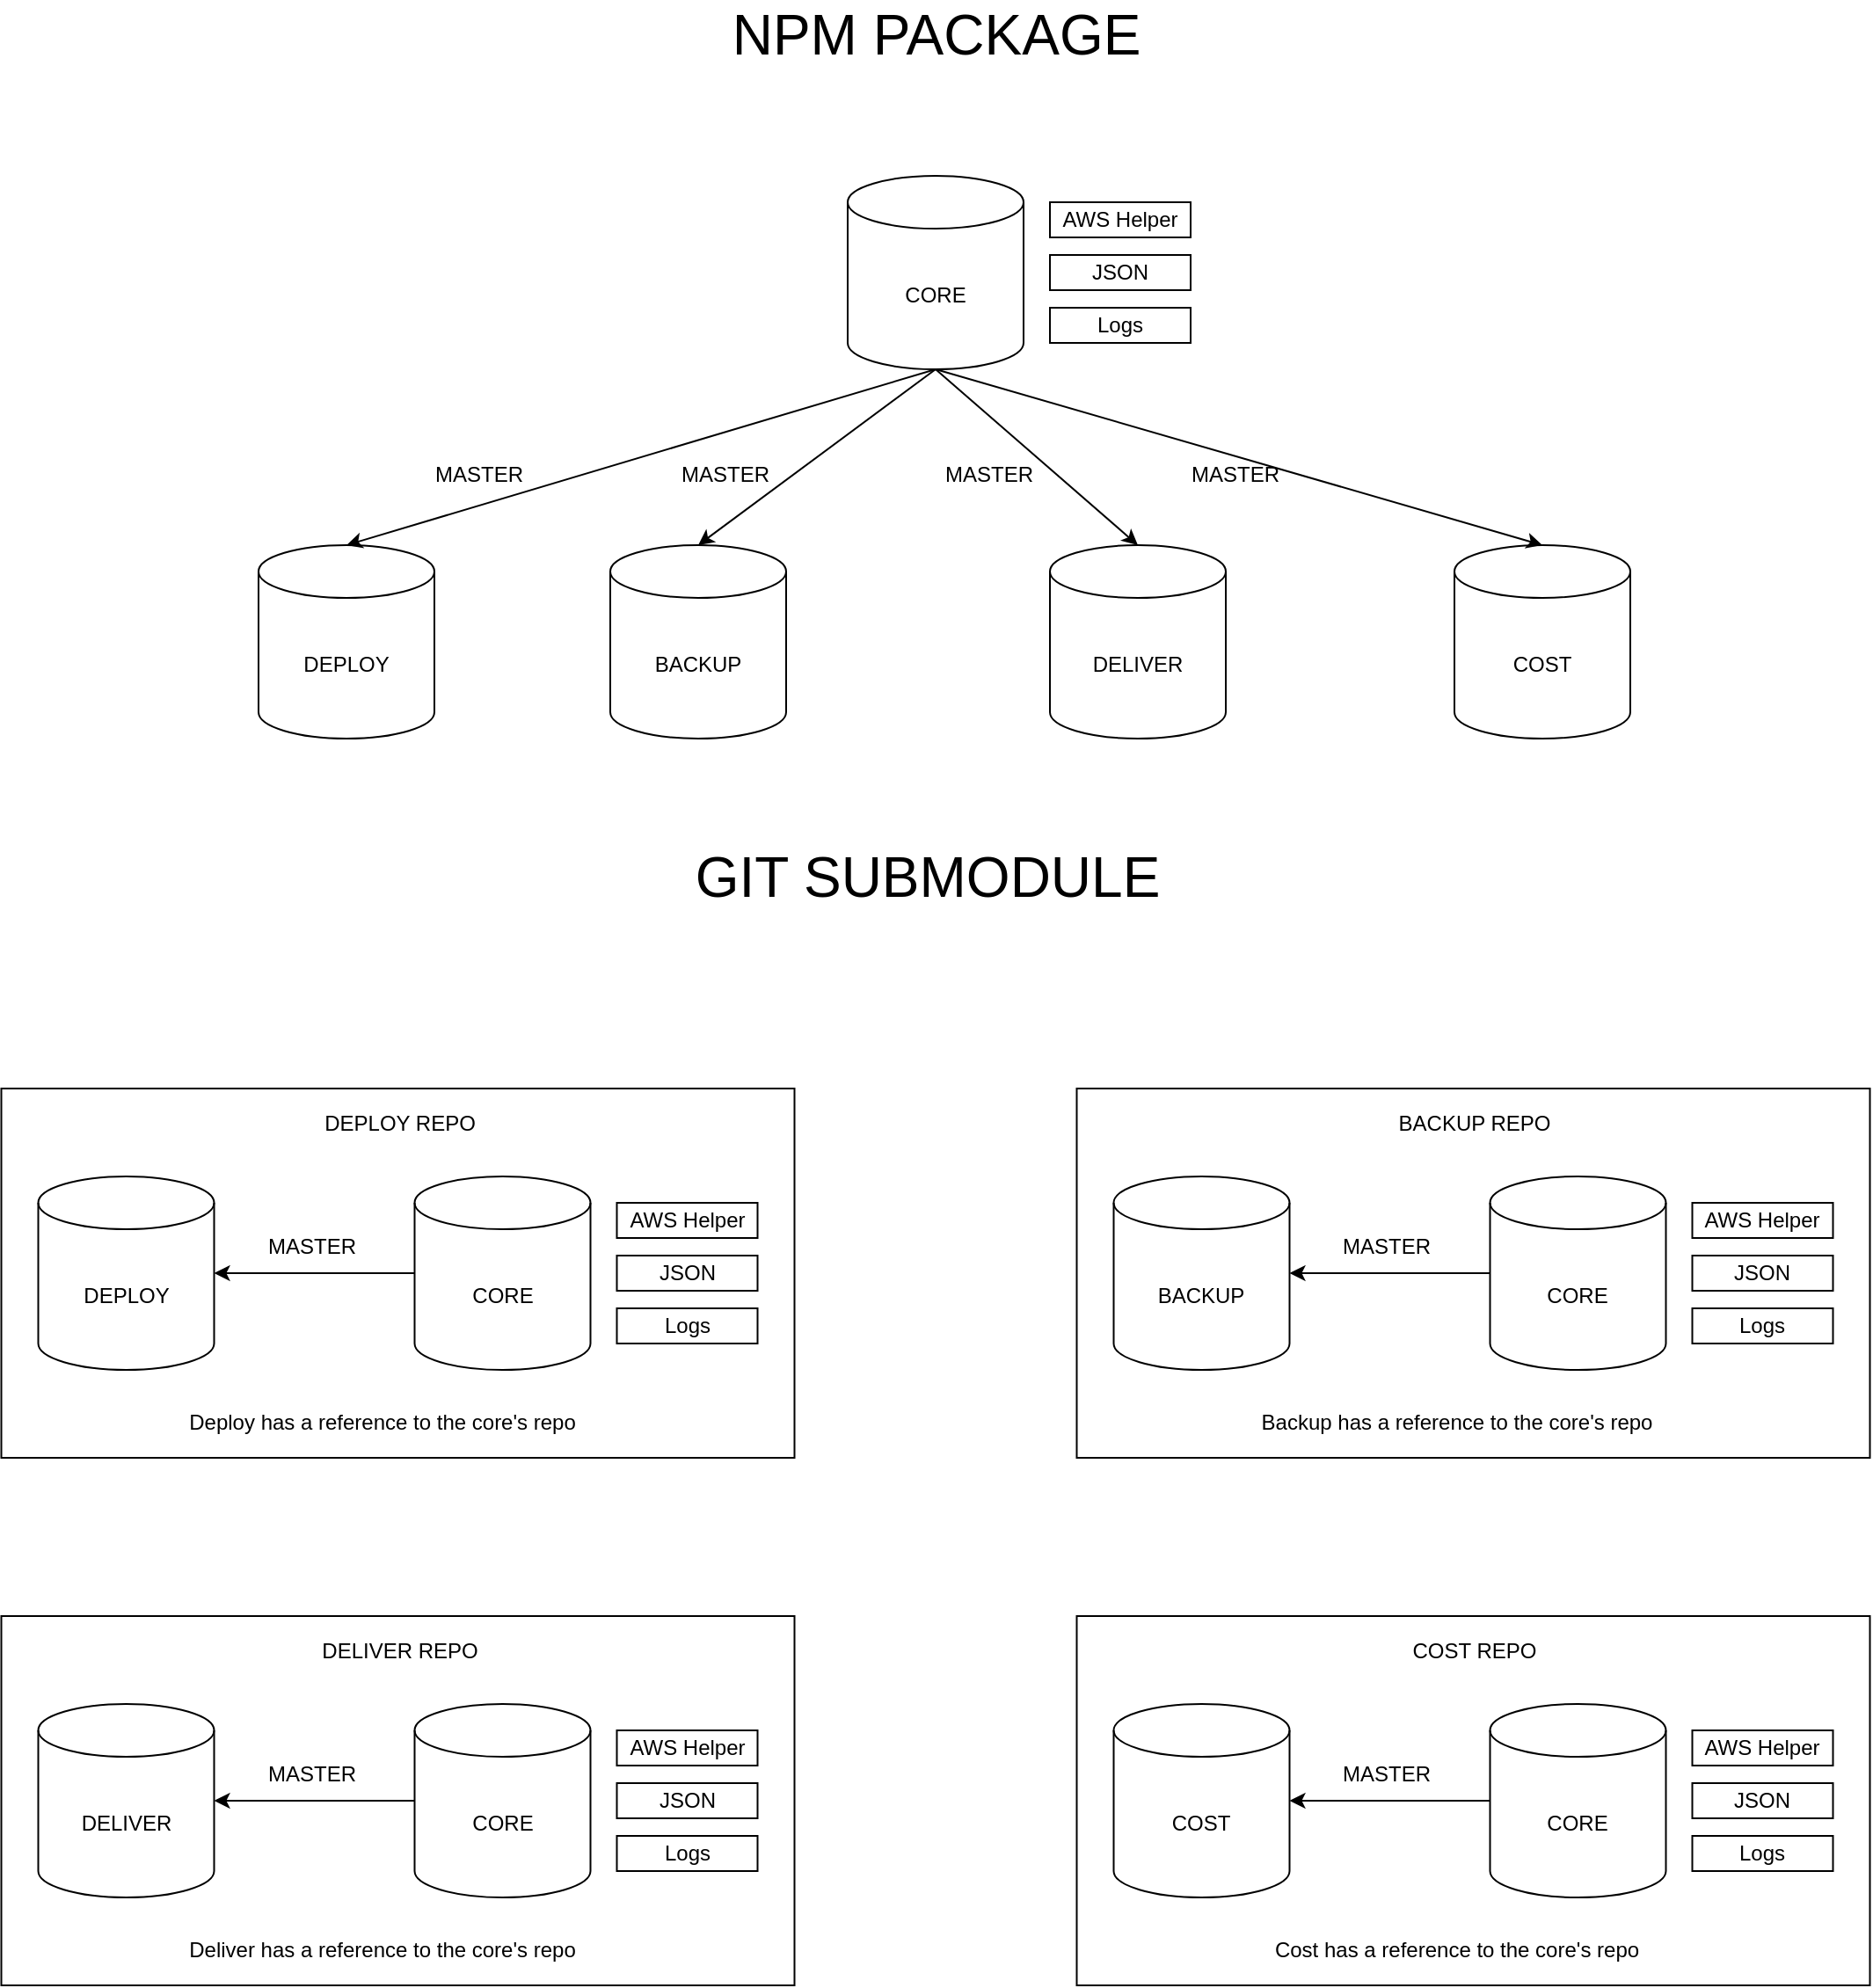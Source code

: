 <mxfile version="16.2.7" type="device"><diagram id="05MF1LFn9Zipkvx_IQP3" name="Page-1"><mxGraphModel dx="2188" dy="1371" grid="1" gridSize="10" guides="1" tooltips="1" connect="1" arrows="1" fold="1" page="1" pageScale="1" pageWidth="1654" pageHeight="1169" math="0" shadow="0"><root><mxCell id="0"/><mxCell id="1" parent="0"/><mxCell id="AjjKjvIW-b7pX0WcHSQV-68" value="" style="rounded=0;whiteSpace=wrap;html=1;fontSize=32;fillColor=none;" parent="1" vertex="1"><mxGeometry x="660.25" y="959" width="451" height="210" as="geometry"/></mxCell><mxCell id="AjjKjvIW-b7pX0WcHSQV-37" value="" style="rounded=0;whiteSpace=wrap;html=1;fontSize=32;fillColor=none;" parent="1" vertex="1"><mxGeometry x="48.75" y="659" width="451" height="210" as="geometry"/></mxCell><mxCell id="AjjKjvIW-b7pX0WcHSQV-48" value="" style="rounded=0;whiteSpace=wrap;html=1;fontSize=32;fillColor=none;" parent="1" vertex="1"><mxGeometry x="660.25" y="659" width="451" height="210" as="geometry"/></mxCell><mxCell id="AjjKjvIW-b7pX0WcHSQV-58" value="" style="rounded=0;whiteSpace=wrap;html=1;fontSize=32;fillColor=none;" parent="1" vertex="1"><mxGeometry x="48.75" y="959" width="451" height="210" as="geometry"/></mxCell><mxCell id="AjjKjvIW-b7pX0WcHSQV-1" value="CORE" style="shape=cylinder3;whiteSpace=wrap;html=1;boundedLbl=1;backgroundOutline=1;size=15;" parent="1" vertex="1"><mxGeometry x="530" y="140" width="100" height="110" as="geometry"/></mxCell><mxCell id="AjjKjvIW-b7pX0WcHSQV-2" value="BACKUP" style="shape=cylinder3;whiteSpace=wrap;html=1;boundedLbl=1;backgroundOutline=1;size=15;" parent="1" vertex="1"><mxGeometry x="395" y="350" width="100" height="110" as="geometry"/></mxCell><mxCell id="AjjKjvIW-b7pX0WcHSQV-3" value="COST" style="shape=cylinder3;whiteSpace=wrap;html=1;boundedLbl=1;backgroundOutline=1;size=15;" parent="1" vertex="1"><mxGeometry x="875" y="350" width="100" height="110" as="geometry"/></mxCell><mxCell id="AjjKjvIW-b7pX0WcHSQV-4" value="DEPLOY" style="shape=cylinder3;whiteSpace=wrap;html=1;boundedLbl=1;backgroundOutline=1;size=15;" parent="1" vertex="1"><mxGeometry x="195" y="350" width="100" height="110" as="geometry"/></mxCell><mxCell id="AjjKjvIW-b7pX0WcHSQV-5" value="DELIVER" style="shape=cylinder3;whiteSpace=wrap;html=1;boundedLbl=1;backgroundOutline=1;size=15;" parent="1" vertex="1"><mxGeometry x="645" y="350" width="100" height="110" as="geometry"/></mxCell><mxCell id="AjjKjvIW-b7pX0WcHSQV-6" value="" style="endArrow=classic;html=1;rounded=0;exitX=0.5;exitY=1;exitDx=0;exitDy=0;exitPerimeter=0;entryX=0.5;entryY=0;entryDx=0;entryDy=0;entryPerimeter=0;" parent="1" source="AjjKjvIW-b7pX0WcHSQV-1" target="AjjKjvIW-b7pX0WcHSQV-4" edge="1"><mxGeometry width="50" height="50" relative="1" as="geometry"><mxPoint x="485" y="310" as="sourcePoint"/><mxPoint x="295" y="340" as="targetPoint"/></mxGeometry></mxCell><mxCell id="AjjKjvIW-b7pX0WcHSQV-7" value="" style="endArrow=classic;html=1;rounded=0;exitX=0.5;exitY=1;exitDx=0;exitDy=0;exitPerimeter=0;entryX=0.5;entryY=0;entryDx=0;entryDy=0;entryPerimeter=0;" parent="1" source="AjjKjvIW-b7pX0WcHSQV-1" target="AjjKjvIW-b7pX0WcHSQV-2" edge="1"><mxGeometry width="50" height="50" relative="1" as="geometry"><mxPoint x="590" y="260" as="sourcePoint"/><mxPoint x="255" y="360" as="targetPoint"/></mxGeometry></mxCell><mxCell id="AjjKjvIW-b7pX0WcHSQV-8" value="" style="endArrow=classic;html=1;rounded=0;exitX=0.5;exitY=1;exitDx=0;exitDy=0;exitPerimeter=0;entryX=0.5;entryY=0;entryDx=0;entryDy=0;entryPerimeter=0;" parent="1" source="AjjKjvIW-b7pX0WcHSQV-1" target="AjjKjvIW-b7pX0WcHSQV-5" edge="1"><mxGeometry width="50" height="50" relative="1" as="geometry"><mxPoint x="590" y="260" as="sourcePoint"/><mxPoint x="455" y="360" as="targetPoint"/></mxGeometry></mxCell><mxCell id="AjjKjvIW-b7pX0WcHSQV-9" value="" style="endArrow=classic;html=1;rounded=0;exitX=0.5;exitY=1;exitDx=0;exitDy=0;exitPerimeter=0;entryX=0.5;entryY=0;entryDx=0;entryDy=0;entryPerimeter=0;" parent="1" source="AjjKjvIW-b7pX0WcHSQV-1" target="AjjKjvIW-b7pX0WcHSQV-3" edge="1"><mxGeometry width="50" height="50" relative="1" as="geometry"><mxPoint x="590" y="260" as="sourcePoint"/><mxPoint x="705" y="360" as="targetPoint"/></mxGeometry></mxCell><mxCell id="AjjKjvIW-b7pX0WcHSQV-10" value="MASTER" style="text;html=1;align=center;verticalAlign=middle;resizable=0;points=[];autosize=1;strokeColor=none;fillColor=none;rotation=0;" parent="1" vertex="1"><mxGeometry x="285" y="300" width="70" height="20" as="geometry"/></mxCell><mxCell id="AjjKjvIW-b7pX0WcHSQV-11" value="MASTER" style="text;html=1;align=center;verticalAlign=middle;resizable=0;points=[];autosize=1;strokeColor=none;fillColor=none;rotation=0;" parent="1" vertex="1"><mxGeometry x="425" y="300" width="70" height="20" as="geometry"/></mxCell><mxCell id="AjjKjvIW-b7pX0WcHSQV-12" value="MASTER" style="text;html=1;align=center;verticalAlign=middle;resizable=0;points=[];autosize=1;strokeColor=none;fillColor=none;rotation=0;" parent="1" vertex="1"><mxGeometry x="575" y="300" width="70" height="20" as="geometry"/></mxCell><mxCell id="AjjKjvIW-b7pX0WcHSQV-13" value="MASTER" style="text;html=1;align=center;verticalAlign=middle;resizable=0;points=[];autosize=1;strokeColor=none;fillColor=none;rotation=0;" parent="1" vertex="1"><mxGeometry x="715" y="300" width="70" height="20" as="geometry"/></mxCell><mxCell id="AjjKjvIW-b7pX0WcHSQV-14" value="AWS Helper" style="whiteSpace=wrap;html=1;" parent="1" vertex="1"><mxGeometry x="645" y="155" width="80" height="20" as="geometry"/></mxCell><mxCell id="AjjKjvIW-b7pX0WcHSQV-17" value="JSON" style="whiteSpace=wrap;html=1;" parent="1" vertex="1"><mxGeometry x="645" y="185" width="80" height="20" as="geometry"/></mxCell><mxCell id="AjjKjvIW-b7pX0WcHSQV-18" value="Logs" style="whiteSpace=wrap;html=1;" parent="1" vertex="1"><mxGeometry x="645" y="215" width="80" height="20" as="geometry"/></mxCell><mxCell id="AjjKjvIW-b7pX0WcHSQV-19" value="NPM PACKAGE" style="text;html=1;align=center;verticalAlign=middle;resizable=0;points=[];autosize=1;strokeColor=none;fillColor=none;fontSize=32;fontStyle=0" parent="1" vertex="1"><mxGeometry x="455" y="40" width="250" height="40" as="geometry"/></mxCell><mxCell id="AjjKjvIW-b7pX0WcHSQV-20" value="CORE" style="shape=cylinder3;whiteSpace=wrap;html=1;boundedLbl=1;backgroundOutline=1;size=15;" parent="1" vertex="1"><mxGeometry x="283.75" y="709" width="100" height="110" as="geometry"/></mxCell><mxCell id="AjjKjvIW-b7pX0WcHSQV-23" value="DEPLOY" style="shape=cylinder3;whiteSpace=wrap;html=1;boundedLbl=1;backgroundOutline=1;size=15;" parent="1" vertex="1"><mxGeometry x="69.75" y="709" width="100" height="110" as="geometry"/></mxCell><mxCell id="AjjKjvIW-b7pX0WcHSQV-25" value="" style="endArrow=classic;html=1;rounded=0;exitX=0;exitY=0.5;exitDx=0;exitDy=0;exitPerimeter=0;" parent="1" source="AjjKjvIW-b7pX0WcHSQV-20" target="AjjKjvIW-b7pX0WcHSQV-23" edge="1"><mxGeometry width="50" height="50" relative="1" as="geometry"><mxPoint x="238.75" y="879" as="sourcePoint"/><mxPoint x="48.75" y="909" as="targetPoint"/></mxGeometry></mxCell><mxCell id="AjjKjvIW-b7pX0WcHSQV-29" value="MASTER" style="text;html=1;align=center;verticalAlign=middle;resizable=0;points=[];autosize=1;strokeColor=none;fillColor=none;rotation=0;" parent="1" vertex="1"><mxGeometry x="189.75" y="739" width="70" height="20" as="geometry"/></mxCell><mxCell id="AjjKjvIW-b7pX0WcHSQV-33" value="AWS Helper" style="whiteSpace=wrap;html=1;" parent="1" vertex="1"><mxGeometry x="398.75" y="724" width="80" height="20" as="geometry"/></mxCell><mxCell id="AjjKjvIW-b7pX0WcHSQV-34" value="JSON" style="whiteSpace=wrap;html=1;" parent="1" vertex="1"><mxGeometry x="398.75" y="754" width="80" height="20" as="geometry"/></mxCell><mxCell id="AjjKjvIW-b7pX0WcHSQV-35" value="Logs" style="whiteSpace=wrap;html=1;" parent="1" vertex="1"><mxGeometry x="398.75" y="784" width="80" height="20" as="geometry"/></mxCell><mxCell id="AjjKjvIW-b7pX0WcHSQV-36" value="GIT SUBMODULE" style="text;html=1;align=center;verticalAlign=middle;resizable=0;points=[];autosize=1;strokeColor=none;fillColor=none;fontSize=32;fontStyle=0" parent="1" vertex="1"><mxGeometry x="434.75" y="519" width="280" height="40" as="geometry"/></mxCell><mxCell id="AjjKjvIW-b7pX0WcHSQV-39" value="DEPLOY REPO" style="text;html=1;align=center;verticalAlign=middle;resizable=0;points=[];autosize=1;strokeColor=none;fillColor=none;rotation=0;" parent="1" vertex="1"><mxGeometry x="224.75" y="669" width="100" height="20" as="geometry"/></mxCell><mxCell id="AjjKjvIW-b7pX0WcHSQV-40" value="Deploy has a reference to the core's repo" style="text;html=1;align=center;verticalAlign=middle;resizable=0;points=[];autosize=1;strokeColor=none;fillColor=none;rotation=0;" parent="1" vertex="1"><mxGeometry x="149.75" y="839" width="230" height="20" as="geometry"/></mxCell><mxCell id="AjjKjvIW-b7pX0WcHSQV-41" value="CORE" style="shape=cylinder3;whiteSpace=wrap;html=1;boundedLbl=1;backgroundOutline=1;size=15;" parent="1" vertex="1"><mxGeometry x="895.25" y="709" width="100" height="110" as="geometry"/></mxCell><mxCell id="AjjKjvIW-b7pX0WcHSQV-42" value="BACKUP" style="shape=cylinder3;whiteSpace=wrap;html=1;boundedLbl=1;backgroundOutline=1;size=15;" parent="1" vertex="1"><mxGeometry x="681.25" y="709" width="100" height="110" as="geometry"/></mxCell><mxCell id="AjjKjvIW-b7pX0WcHSQV-43" value="" style="endArrow=classic;html=1;rounded=0;exitX=0;exitY=0.5;exitDx=0;exitDy=0;exitPerimeter=0;" parent="1" source="AjjKjvIW-b7pX0WcHSQV-41" target="AjjKjvIW-b7pX0WcHSQV-42" edge="1"><mxGeometry width="50" height="50" relative="1" as="geometry"><mxPoint x="850.25" y="879" as="sourcePoint"/><mxPoint x="660.25" y="909" as="targetPoint"/></mxGeometry></mxCell><mxCell id="AjjKjvIW-b7pX0WcHSQV-44" value="MASTER" style="text;html=1;align=center;verticalAlign=middle;resizable=0;points=[];autosize=1;strokeColor=none;fillColor=none;rotation=0;" parent="1" vertex="1"><mxGeometry x="801.25" y="739" width="70" height="20" as="geometry"/></mxCell><mxCell id="AjjKjvIW-b7pX0WcHSQV-45" value="AWS Helper" style="whiteSpace=wrap;html=1;" parent="1" vertex="1"><mxGeometry x="1010.25" y="724" width="80" height="20" as="geometry"/></mxCell><mxCell id="AjjKjvIW-b7pX0WcHSQV-46" value="JSON" style="whiteSpace=wrap;html=1;" parent="1" vertex="1"><mxGeometry x="1010.25" y="754" width="80" height="20" as="geometry"/></mxCell><mxCell id="AjjKjvIW-b7pX0WcHSQV-47" value="Logs" style="whiteSpace=wrap;html=1;" parent="1" vertex="1"><mxGeometry x="1010.25" y="784" width="80" height="20" as="geometry"/></mxCell><mxCell id="AjjKjvIW-b7pX0WcHSQV-49" value="BACKUP REPO" style="text;html=1;align=center;verticalAlign=middle;resizable=0;points=[];autosize=1;strokeColor=none;fillColor=none;rotation=0;" parent="1" vertex="1"><mxGeometry x="836.25" y="669" width="100" height="20" as="geometry"/></mxCell><mxCell id="AjjKjvIW-b7pX0WcHSQV-50" value="Backup has a reference to the core's repo" style="text;html=1;align=center;verticalAlign=middle;resizable=0;points=[];autosize=1;strokeColor=none;fillColor=none;rotation=0;" parent="1" vertex="1"><mxGeometry x="756.25" y="839" width="240" height="20" as="geometry"/></mxCell><mxCell id="AjjKjvIW-b7pX0WcHSQV-51" value="CORE" style="shape=cylinder3;whiteSpace=wrap;html=1;boundedLbl=1;backgroundOutline=1;size=15;" parent="1" vertex="1"><mxGeometry x="283.75" y="1009" width="100" height="110" as="geometry"/></mxCell><mxCell id="AjjKjvIW-b7pX0WcHSQV-52" value="DELIVER" style="shape=cylinder3;whiteSpace=wrap;html=1;boundedLbl=1;backgroundOutline=1;size=15;" parent="1" vertex="1"><mxGeometry x="69.75" y="1009" width="100" height="110" as="geometry"/></mxCell><mxCell id="AjjKjvIW-b7pX0WcHSQV-53" value="" style="endArrow=classic;html=1;rounded=0;exitX=0;exitY=0.5;exitDx=0;exitDy=0;exitPerimeter=0;" parent="1" source="AjjKjvIW-b7pX0WcHSQV-51" target="AjjKjvIW-b7pX0WcHSQV-52" edge="1"><mxGeometry width="50" height="50" relative="1" as="geometry"><mxPoint x="238.75" y="1179" as="sourcePoint"/><mxPoint x="48.75" y="1209" as="targetPoint"/></mxGeometry></mxCell><mxCell id="AjjKjvIW-b7pX0WcHSQV-54" value="MASTER" style="text;html=1;align=center;verticalAlign=middle;resizable=0;points=[];autosize=1;strokeColor=none;fillColor=none;rotation=0;" parent="1" vertex="1"><mxGeometry x="189.75" y="1039" width="70" height="20" as="geometry"/></mxCell><mxCell id="AjjKjvIW-b7pX0WcHSQV-55" value="AWS Helper" style="whiteSpace=wrap;html=1;" parent="1" vertex="1"><mxGeometry x="398.75" y="1024" width="80" height="20" as="geometry"/></mxCell><mxCell id="AjjKjvIW-b7pX0WcHSQV-56" value="JSON" style="whiteSpace=wrap;html=1;" parent="1" vertex="1"><mxGeometry x="398.75" y="1054" width="80" height="20" as="geometry"/></mxCell><mxCell id="AjjKjvIW-b7pX0WcHSQV-57" value="Logs" style="whiteSpace=wrap;html=1;" parent="1" vertex="1"><mxGeometry x="398.75" y="1084" width="80" height="20" as="geometry"/></mxCell><mxCell id="AjjKjvIW-b7pX0WcHSQV-59" value="DELIVER REPO" style="text;html=1;align=center;verticalAlign=middle;resizable=0;points=[];autosize=1;strokeColor=none;fillColor=none;rotation=0;" parent="1" vertex="1"><mxGeometry x="224.75" y="969" width="100" height="20" as="geometry"/></mxCell><mxCell id="AjjKjvIW-b7pX0WcHSQV-60" value="Deliver has a reference to the core's repo" style="text;html=1;align=center;verticalAlign=middle;resizable=0;points=[];autosize=1;strokeColor=none;fillColor=none;rotation=0;" parent="1" vertex="1"><mxGeometry x="149.75" y="1139" width="230" height="20" as="geometry"/></mxCell><mxCell id="AjjKjvIW-b7pX0WcHSQV-61" value="CORE" style="shape=cylinder3;whiteSpace=wrap;html=1;boundedLbl=1;backgroundOutline=1;size=15;" parent="1" vertex="1"><mxGeometry x="895.25" y="1009" width="100" height="110" as="geometry"/></mxCell><mxCell id="AjjKjvIW-b7pX0WcHSQV-62" value="COST" style="shape=cylinder3;whiteSpace=wrap;html=1;boundedLbl=1;backgroundOutline=1;size=15;" parent="1" vertex="1"><mxGeometry x="681.25" y="1009" width="100" height="110" as="geometry"/></mxCell><mxCell id="AjjKjvIW-b7pX0WcHSQV-63" value="" style="endArrow=classic;html=1;rounded=0;exitX=0;exitY=0.5;exitDx=0;exitDy=0;exitPerimeter=0;" parent="1" source="AjjKjvIW-b7pX0WcHSQV-61" target="AjjKjvIW-b7pX0WcHSQV-62" edge="1"><mxGeometry width="50" height="50" relative="1" as="geometry"><mxPoint x="850.25" y="1179" as="sourcePoint"/><mxPoint x="660.25" y="1209" as="targetPoint"/></mxGeometry></mxCell><mxCell id="AjjKjvIW-b7pX0WcHSQV-64" value="MASTER" style="text;html=1;align=center;verticalAlign=middle;resizable=0;points=[];autosize=1;strokeColor=none;fillColor=none;rotation=0;" parent="1" vertex="1"><mxGeometry x="801.25" y="1039" width="70" height="20" as="geometry"/></mxCell><mxCell id="AjjKjvIW-b7pX0WcHSQV-65" value="AWS Helper" style="whiteSpace=wrap;html=1;" parent="1" vertex="1"><mxGeometry x="1010.25" y="1024" width="80" height="20" as="geometry"/></mxCell><mxCell id="AjjKjvIW-b7pX0WcHSQV-66" value="JSON" style="whiteSpace=wrap;html=1;" parent="1" vertex="1"><mxGeometry x="1010.25" y="1054" width="80" height="20" as="geometry"/></mxCell><mxCell id="AjjKjvIW-b7pX0WcHSQV-67" value="Logs" style="whiteSpace=wrap;html=1;" parent="1" vertex="1"><mxGeometry x="1010.25" y="1084" width="80" height="20" as="geometry"/></mxCell><mxCell id="AjjKjvIW-b7pX0WcHSQV-69" value="COST REPO" style="text;html=1;align=center;verticalAlign=middle;resizable=0;points=[];autosize=1;strokeColor=none;fillColor=none;rotation=0;" parent="1" vertex="1"><mxGeometry x="841.25" y="969" width="90" height="20" as="geometry"/></mxCell><mxCell id="AjjKjvIW-b7pX0WcHSQV-70" value="Cost has a reference to the core's repo" style="text;html=1;align=center;verticalAlign=middle;resizable=0;points=[];autosize=1;strokeColor=none;fillColor=none;rotation=0;" parent="1" vertex="1"><mxGeometry x="766.25" y="1139" width="220" height="20" as="geometry"/></mxCell></root></mxGraphModel></diagram></mxfile>